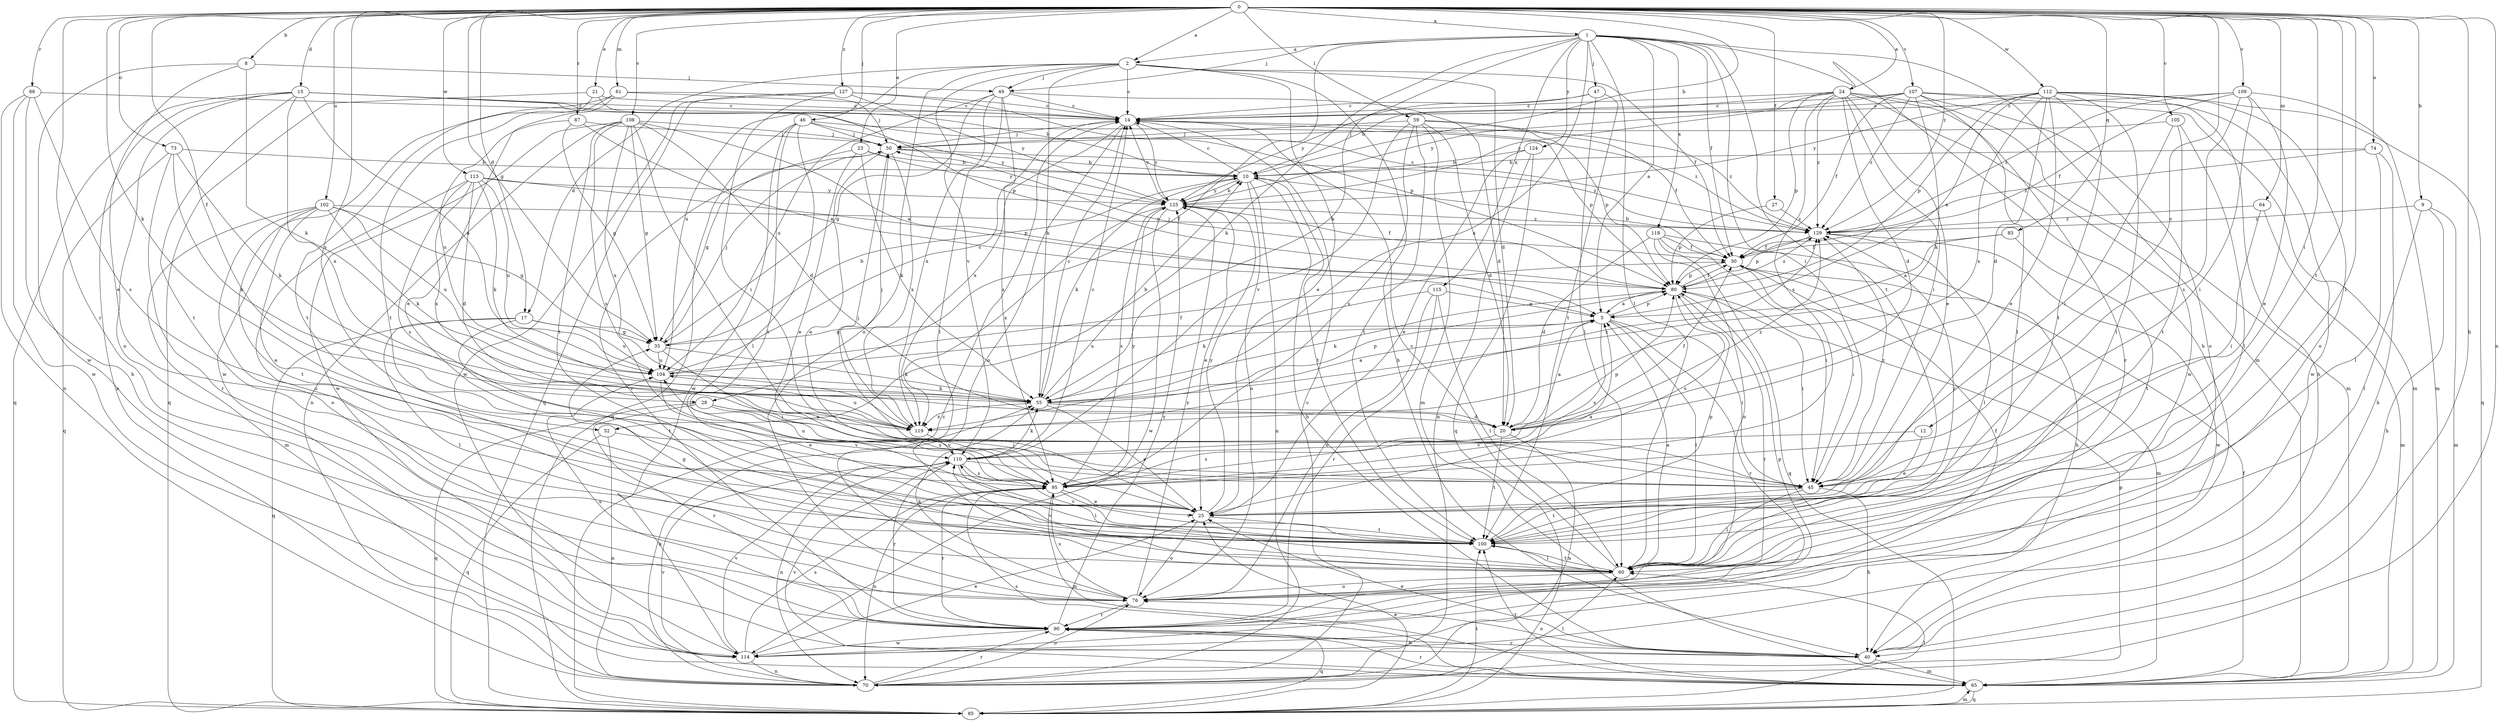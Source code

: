 strict digraph  {
0;
1;
2;
5;
8;
9;
10;
12;
14;
15;
17;
20;
21;
23;
24;
25;
27;
28;
30;
35;
40;
45;
46;
47;
49;
50;
52;
55;
59;
60;
61;
64;
65;
70;
73;
74;
76;
80;
83;
85;
87;
88;
90;
95;
100;
102;
104;
105;
107;
108;
109;
110;
112;
113;
114;
115;
118;
119;
124;
125;
127;
129;
0 -> 1  [label=a];
0 -> 2  [label=a];
0 -> 8  [label=b];
0 -> 9  [label=b];
0 -> 10  [label=b];
0 -> 12  [label=c];
0 -> 15  [label=d];
0 -> 17  [label=d];
0 -> 21  [label=e];
0 -> 23  [label=e];
0 -> 24  [label=e];
0 -> 27  [label=f];
0 -> 28  [label=f];
0 -> 35  [label=g];
0 -> 40  [label=h];
0 -> 45  [label=i];
0 -> 46  [label=j];
0 -> 52  [label=k];
0 -> 59  [label=l];
0 -> 60  [label=l];
0 -> 61  [label=m];
0 -> 64  [label=m];
0 -> 70  [label=n];
0 -> 73  [label=o];
0 -> 74  [label=o];
0 -> 83  [label=q];
0 -> 87  [label=r];
0 -> 88  [label=r];
0 -> 90  [label=r];
0 -> 95  [label=s];
0 -> 100  [label=t];
0 -> 102  [label=u];
0 -> 105  [label=v];
0 -> 107  [label=v];
0 -> 108  [label=v];
0 -> 109  [label=v];
0 -> 112  [label=w];
0 -> 113  [label=w];
0 -> 127  [label=z];
0 -> 129  [label=z];
1 -> 2  [label=a];
1 -> 5  [label=a];
1 -> 28  [label=f];
1 -> 30  [label=f];
1 -> 40  [label=h];
1 -> 45  [label=i];
1 -> 47  [label=j];
1 -> 49  [label=j];
1 -> 52  [label=k];
1 -> 55  [label=k];
1 -> 60  [label=l];
1 -> 65  [label=m];
1 -> 100  [label=t];
1 -> 115  [label=x];
1 -> 118  [label=x];
1 -> 119  [label=x];
1 -> 124  [label=y];
2 -> 14  [label=c];
2 -> 17  [label=d];
2 -> 20  [label=d];
2 -> 25  [label=e];
2 -> 30  [label=f];
2 -> 40  [label=h];
2 -> 49  [label=j];
2 -> 55  [label=k];
2 -> 76  [label=o];
2 -> 104  [label=u];
2 -> 110  [label=v];
5 -> 35  [label=g];
5 -> 45  [label=i];
5 -> 60  [label=l];
5 -> 80  [label=p];
5 -> 90  [label=r];
5 -> 95  [label=s];
5 -> 104  [label=u];
8 -> 25  [label=e];
8 -> 49  [label=j];
8 -> 55  [label=k];
8 -> 114  [label=w];
9 -> 40  [label=h];
9 -> 60  [label=l];
9 -> 65  [label=m];
9 -> 129  [label=z];
10 -> 14  [label=c];
10 -> 40  [label=h];
10 -> 55  [label=k];
10 -> 70  [label=n];
10 -> 76  [label=o];
10 -> 100  [label=t];
10 -> 125  [label=y];
12 -> 25  [label=e];
12 -> 110  [label=v];
14 -> 50  [label=j];
14 -> 76  [label=o];
14 -> 80  [label=p];
14 -> 119  [label=x];
14 -> 125  [label=y];
14 -> 129  [label=z];
15 -> 10  [label=b];
15 -> 14  [label=c];
15 -> 70  [label=n];
15 -> 76  [label=o];
15 -> 85  [label=q];
15 -> 100  [label=t];
15 -> 104  [label=u];
15 -> 119  [label=x];
15 -> 129  [label=z];
17 -> 35  [label=g];
17 -> 60  [label=l];
17 -> 85  [label=q];
17 -> 100  [label=t];
17 -> 104  [label=u];
20 -> 5  [label=a];
20 -> 30  [label=f];
20 -> 70  [label=n];
20 -> 95  [label=s];
20 -> 100  [label=t];
20 -> 129  [label=z];
21 -> 14  [label=c];
21 -> 80  [label=p];
21 -> 85  [label=q];
21 -> 100  [label=t];
23 -> 10  [label=b];
23 -> 25  [label=e];
23 -> 55  [label=k];
23 -> 90  [label=r];
23 -> 125  [label=y];
24 -> 10  [label=b];
24 -> 14  [label=c];
24 -> 20  [label=d];
24 -> 25  [label=e];
24 -> 45  [label=i];
24 -> 65  [label=m];
24 -> 80  [label=p];
24 -> 90  [label=r];
24 -> 95  [label=s];
24 -> 114  [label=w];
24 -> 125  [label=y];
24 -> 129  [label=z];
25 -> 5  [label=a];
25 -> 76  [label=o];
25 -> 100  [label=t];
25 -> 125  [label=y];
27 -> 80  [label=p];
27 -> 129  [label=z];
28 -> 45  [label=i];
28 -> 85  [label=q];
28 -> 90  [label=r];
28 -> 95  [label=s];
28 -> 119  [label=x];
30 -> 10  [label=b];
30 -> 45  [label=i];
30 -> 65  [label=m];
30 -> 80  [label=p];
35 -> 10  [label=b];
35 -> 45  [label=i];
35 -> 50  [label=j];
35 -> 55  [label=k];
35 -> 104  [label=u];
40 -> 25  [label=e];
40 -> 65  [label=m];
40 -> 76  [label=o];
40 -> 90  [label=r];
45 -> 40  [label=h];
45 -> 50  [label=j];
45 -> 60  [label=l];
45 -> 100  [label=t];
45 -> 129  [label=z];
46 -> 50  [label=j];
46 -> 60  [label=l];
46 -> 85  [label=q];
46 -> 100  [label=t];
46 -> 114  [label=w];
46 -> 125  [label=y];
46 -> 129  [label=z];
47 -> 14  [label=c];
47 -> 60  [label=l];
47 -> 100  [label=t];
47 -> 125  [label=y];
49 -> 14  [label=c];
49 -> 20  [label=d];
49 -> 35  [label=g];
49 -> 60  [label=l];
49 -> 95  [label=s];
49 -> 104  [label=u];
49 -> 119  [label=x];
50 -> 10  [label=b];
50 -> 25  [label=e];
50 -> 35  [label=g];
50 -> 119  [label=x];
50 -> 129  [label=z];
52 -> 70  [label=n];
52 -> 85  [label=q];
52 -> 110  [label=v];
55 -> 5  [label=a];
55 -> 10  [label=b];
55 -> 14  [label=c];
55 -> 20  [label=d];
55 -> 25  [label=e];
55 -> 80  [label=p];
55 -> 119  [label=x];
59 -> 20  [label=d];
59 -> 30  [label=f];
59 -> 50  [label=j];
59 -> 65  [label=m];
59 -> 80  [label=p];
59 -> 95  [label=s];
59 -> 100  [label=t];
59 -> 110  [label=v];
60 -> 5  [label=a];
60 -> 14  [label=c];
60 -> 35  [label=g];
60 -> 76  [label=o];
60 -> 100  [label=t];
60 -> 110  [label=v];
61 -> 14  [label=c];
61 -> 25  [label=e];
61 -> 50  [label=j];
61 -> 100  [label=t];
61 -> 114  [label=w];
64 -> 45  [label=i];
64 -> 65  [label=m];
64 -> 129  [label=z];
65 -> 30  [label=f];
65 -> 85  [label=q];
65 -> 90  [label=r];
65 -> 95  [label=s];
65 -> 100  [label=t];
65 -> 110  [label=v];
70 -> 14  [label=c];
70 -> 55  [label=k];
70 -> 60  [label=l];
70 -> 76  [label=o];
70 -> 80  [label=p];
70 -> 90  [label=r];
70 -> 110  [label=v];
73 -> 10  [label=b];
73 -> 55  [label=k];
73 -> 85  [label=q];
73 -> 90  [label=r];
73 -> 119  [label=x];
74 -> 10  [label=b];
74 -> 40  [label=h];
74 -> 60  [label=l];
74 -> 129  [label=z];
76 -> 30  [label=f];
76 -> 55  [label=k];
76 -> 90  [label=r];
76 -> 95  [label=s];
76 -> 125  [label=y];
80 -> 5  [label=a];
80 -> 30  [label=f];
80 -> 45  [label=i];
80 -> 50  [label=j];
80 -> 55  [label=k];
80 -> 90  [label=r];
80 -> 95  [label=s];
80 -> 129  [label=z];
83 -> 5  [label=a];
83 -> 30  [label=f];
83 -> 100  [label=t];
85 -> 14  [label=c];
85 -> 25  [label=e];
85 -> 60  [label=l];
85 -> 65  [label=m];
85 -> 100  [label=t];
87 -> 5  [label=a];
87 -> 35  [label=g];
87 -> 50  [label=j];
87 -> 104  [label=u];
88 -> 14  [label=c];
88 -> 40  [label=h];
88 -> 70  [label=n];
88 -> 95  [label=s];
88 -> 114  [label=w];
90 -> 40  [label=h];
90 -> 80  [label=p];
90 -> 85  [label=q];
90 -> 104  [label=u];
90 -> 114  [label=w];
90 -> 125  [label=y];
95 -> 25  [label=e];
95 -> 65  [label=m];
95 -> 70  [label=n];
95 -> 90  [label=r];
95 -> 100  [label=t];
95 -> 104  [label=u];
95 -> 125  [label=y];
100 -> 60  [label=l];
100 -> 80  [label=p];
100 -> 110  [label=v];
100 -> 129  [label=z];
102 -> 25  [label=e];
102 -> 35  [label=g];
102 -> 55  [label=k];
102 -> 65  [label=m];
102 -> 76  [label=o];
102 -> 100  [label=t];
102 -> 104  [label=u];
102 -> 129  [label=z];
104 -> 14  [label=c];
104 -> 25  [label=e];
104 -> 30  [label=f];
104 -> 55  [label=k];
105 -> 45  [label=i];
105 -> 50  [label=j];
105 -> 60  [label=l];
105 -> 100  [label=t];
107 -> 14  [label=c];
107 -> 30  [label=f];
107 -> 40  [label=h];
107 -> 55  [label=k];
107 -> 60  [label=l];
107 -> 65  [label=m];
107 -> 76  [label=o];
107 -> 125  [label=y];
107 -> 129  [label=z];
108 -> 5  [label=a];
108 -> 20  [label=d];
108 -> 35  [label=g];
108 -> 45  [label=i];
108 -> 50  [label=j];
108 -> 70  [label=n];
108 -> 95  [label=s];
108 -> 100  [label=t];
108 -> 114  [label=w];
108 -> 119  [label=x];
109 -> 14  [label=c];
109 -> 25  [label=e];
109 -> 30  [label=f];
109 -> 45  [label=i];
109 -> 65  [label=m];
109 -> 95  [label=s];
109 -> 129  [label=z];
110 -> 14  [label=c];
110 -> 45  [label=i];
110 -> 55  [label=k];
110 -> 60  [label=l];
110 -> 70  [label=n];
110 -> 80  [label=p];
110 -> 90  [label=r];
110 -> 95  [label=s];
112 -> 5  [label=a];
112 -> 14  [label=c];
112 -> 20  [label=d];
112 -> 25  [label=e];
112 -> 60  [label=l];
112 -> 76  [label=o];
112 -> 80  [label=p];
112 -> 85  [label=q];
112 -> 100  [label=t];
112 -> 114  [label=w];
112 -> 119  [label=x];
112 -> 125  [label=y];
113 -> 20  [label=d];
113 -> 55  [label=k];
113 -> 76  [label=o];
113 -> 80  [label=p];
113 -> 95  [label=s];
113 -> 104  [label=u];
113 -> 119  [label=x];
113 -> 125  [label=y];
114 -> 25  [label=e];
114 -> 70  [label=n];
114 -> 95  [label=s];
114 -> 110  [label=v];
115 -> 5  [label=a];
115 -> 55  [label=k];
115 -> 60  [label=l];
115 -> 76  [label=o];
115 -> 90  [label=r];
118 -> 20  [label=d];
118 -> 30  [label=f];
118 -> 40  [label=h];
118 -> 45  [label=i];
118 -> 76  [label=o];
118 -> 85  [label=q];
119 -> 50  [label=j];
119 -> 104  [label=u];
119 -> 110  [label=v];
119 -> 129  [label=z];
124 -> 10  [label=b];
124 -> 25  [label=e];
124 -> 70  [label=n];
124 -> 85  [label=q];
125 -> 10  [label=b];
125 -> 14  [label=c];
125 -> 25  [label=e];
125 -> 30  [label=f];
125 -> 95  [label=s];
125 -> 114  [label=w];
125 -> 119  [label=x];
125 -> 129  [label=z];
127 -> 14  [label=c];
127 -> 45  [label=i];
127 -> 80  [label=p];
127 -> 85  [label=q];
127 -> 114  [label=w];
127 -> 125  [label=y];
129 -> 30  [label=f];
129 -> 60  [label=l];
129 -> 80  [label=p];
129 -> 114  [label=w];
}
